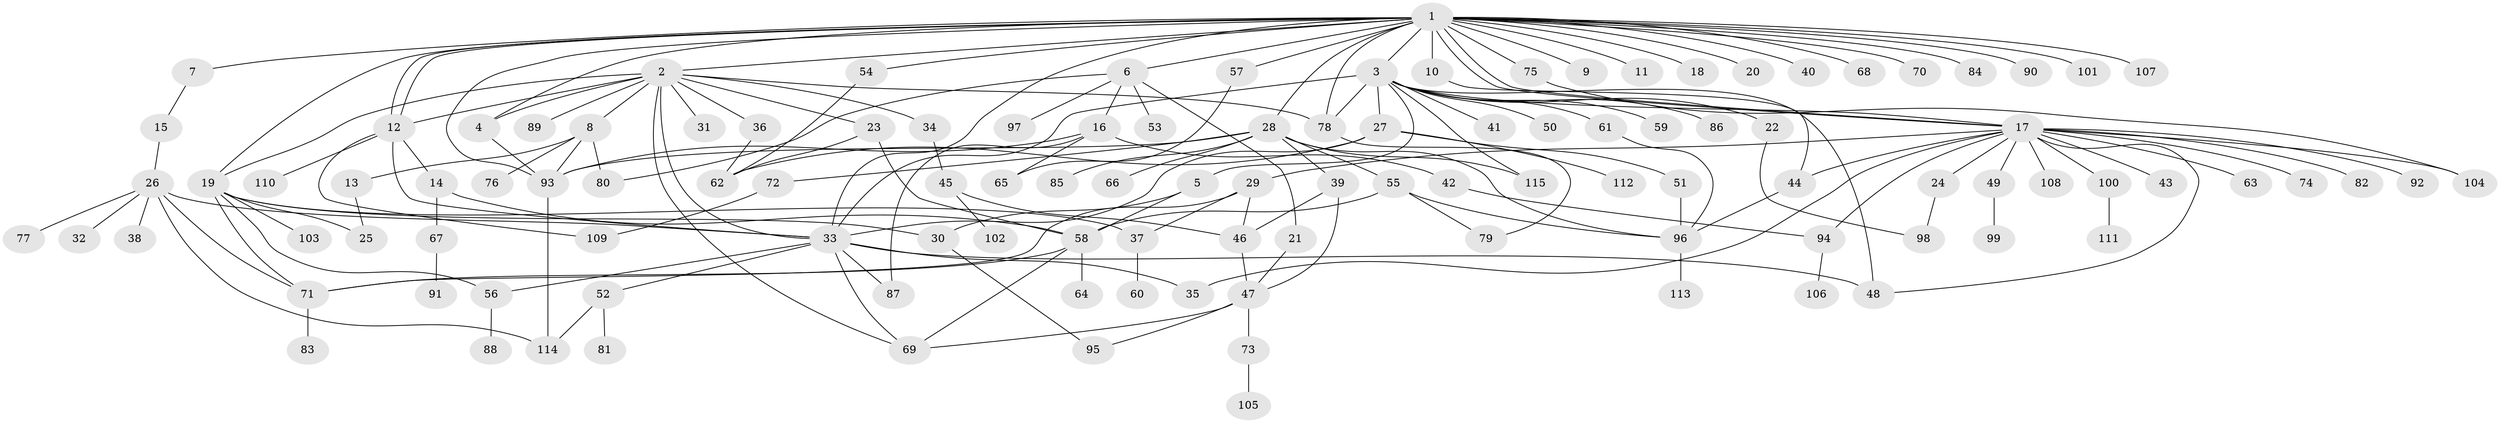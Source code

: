 // coarse degree distribution, {1: 0.6376811594202898, 5: 0.014492753623188406, 2: 0.18840579710144928, 17: 0.014492753623188406, 4: 0.028985507246376812, 7: 0.043478260869565216, 8: 0.014492753623188406, 9: 0.014492753623188406, 3: 0.014492753623188406, 6: 0.014492753623188406, 33: 0.014492753623188406}
// Generated by graph-tools (version 1.1) at 2025/50/03/04/25 21:50:42]
// undirected, 115 vertices, 171 edges
graph export_dot {
graph [start="1"]
  node [color=gray90,style=filled];
  1;
  2;
  3;
  4;
  5;
  6;
  7;
  8;
  9;
  10;
  11;
  12;
  13;
  14;
  15;
  16;
  17;
  18;
  19;
  20;
  21;
  22;
  23;
  24;
  25;
  26;
  27;
  28;
  29;
  30;
  31;
  32;
  33;
  34;
  35;
  36;
  37;
  38;
  39;
  40;
  41;
  42;
  43;
  44;
  45;
  46;
  47;
  48;
  49;
  50;
  51;
  52;
  53;
  54;
  55;
  56;
  57;
  58;
  59;
  60;
  61;
  62;
  63;
  64;
  65;
  66;
  67;
  68;
  69;
  70;
  71;
  72;
  73;
  74;
  75;
  76;
  77;
  78;
  79;
  80;
  81;
  82;
  83;
  84;
  85;
  86;
  87;
  88;
  89;
  90;
  91;
  92;
  93;
  94;
  95;
  96;
  97;
  98;
  99;
  100;
  101;
  102;
  103;
  104;
  105;
  106;
  107;
  108;
  109;
  110;
  111;
  112;
  113;
  114;
  115;
  1 -- 2;
  1 -- 3;
  1 -- 4;
  1 -- 6;
  1 -- 7;
  1 -- 9;
  1 -- 10;
  1 -- 11;
  1 -- 12;
  1 -- 12;
  1 -- 17;
  1 -- 17;
  1 -- 18;
  1 -- 19;
  1 -- 20;
  1 -- 28;
  1 -- 33;
  1 -- 40;
  1 -- 54;
  1 -- 57;
  1 -- 68;
  1 -- 70;
  1 -- 75;
  1 -- 78;
  1 -- 84;
  1 -- 90;
  1 -- 93;
  1 -- 101;
  1 -- 107;
  2 -- 4;
  2 -- 8;
  2 -- 12;
  2 -- 19;
  2 -- 23;
  2 -- 31;
  2 -- 33;
  2 -- 34;
  2 -- 36;
  2 -- 69;
  2 -- 78;
  2 -- 89;
  3 -- 5;
  3 -- 17;
  3 -- 22;
  3 -- 27;
  3 -- 33;
  3 -- 41;
  3 -- 48;
  3 -- 50;
  3 -- 59;
  3 -- 61;
  3 -- 78;
  3 -- 86;
  3 -- 115;
  4 -- 93;
  5 -- 30;
  5 -- 58;
  6 -- 16;
  6 -- 21;
  6 -- 53;
  6 -- 80;
  6 -- 97;
  7 -- 15;
  8 -- 13;
  8 -- 76;
  8 -- 80;
  8 -- 93;
  10 -- 44;
  12 -- 14;
  12 -- 33;
  12 -- 109;
  12 -- 110;
  13 -- 25;
  14 -- 58;
  14 -- 67;
  15 -- 26;
  16 -- 42;
  16 -- 65;
  16 -- 87;
  16 -- 93;
  17 -- 24;
  17 -- 29;
  17 -- 35;
  17 -- 43;
  17 -- 44;
  17 -- 48;
  17 -- 49;
  17 -- 63;
  17 -- 74;
  17 -- 82;
  17 -- 92;
  17 -- 94;
  17 -- 100;
  17 -- 104;
  17 -- 108;
  19 -- 25;
  19 -- 30;
  19 -- 37;
  19 -- 56;
  19 -- 71;
  19 -- 103;
  21 -- 47;
  22 -- 98;
  23 -- 58;
  23 -- 62;
  24 -- 98;
  26 -- 32;
  26 -- 33;
  26 -- 38;
  26 -- 71;
  26 -- 77;
  26 -- 114;
  27 -- 33;
  27 -- 51;
  27 -- 62;
  27 -- 112;
  28 -- 39;
  28 -- 55;
  28 -- 66;
  28 -- 72;
  28 -- 85;
  28 -- 93;
  28 -- 96;
  28 -- 115;
  29 -- 37;
  29 -- 46;
  29 -- 71;
  30 -- 95;
  33 -- 35;
  33 -- 48;
  33 -- 52;
  33 -- 56;
  33 -- 69;
  33 -- 87;
  34 -- 45;
  36 -- 62;
  37 -- 60;
  39 -- 46;
  39 -- 47;
  42 -- 94;
  44 -- 96;
  45 -- 46;
  45 -- 102;
  46 -- 47;
  47 -- 69;
  47 -- 73;
  47 -- 95;
  49 -- 99;
  51 -- 96;
  52 -- 81;
  52 -- 114;
  54 -- 62;
  55 -- 58;
  55 -- 79;
  55 -- 96;
  56 -- 88;
  57 -- 65;
  58 -- 64;
  58 -- 69;
  58 -- 71;
  61 -- 96;
  67 -- 91;
  71 -- 83;
  72 -- 109;
  73 -- 105;
  75 -- 104;
  78 -- 79;
  93 -- 114;
  94 -- 106;
  96 -- 113;
  100 -- 111;
}
